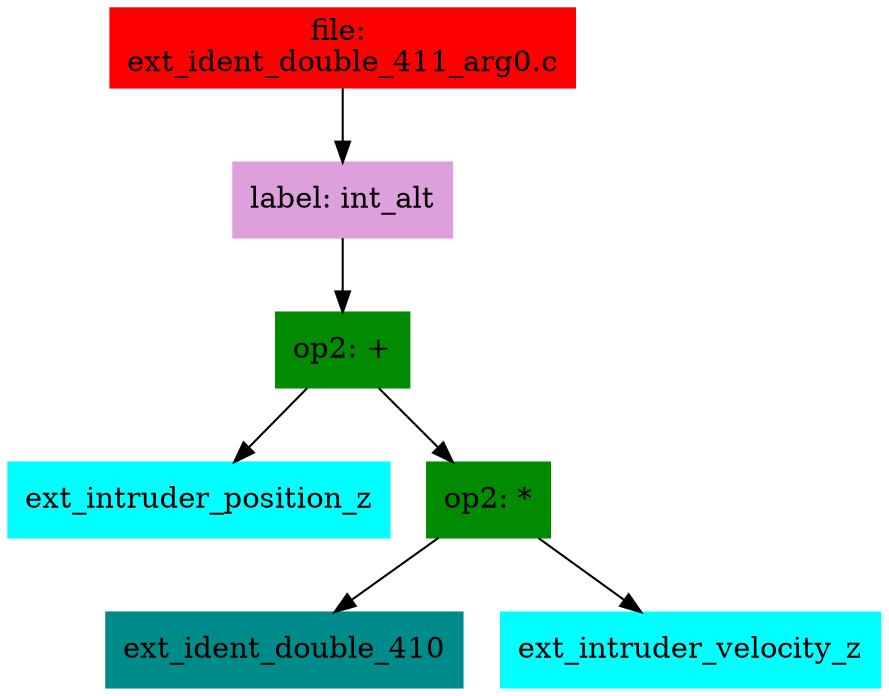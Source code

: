 digraph G {
node [shape=box]

0 [label="file: 
ext_ident_double_411_arg0.c",color=red, style=filled]
1 [label="label: int_alt",color=plum, style=filled]
0 -> 1
2 [label="op2: +",color=green4, style=filled]
1 -> 2
3 [label="ext_intruder_position_z",color=cyan1, style=filled]
2 -> 3
4 [label="op2: *",color=green4, style=filled]
2 -> 4
5 [label="ext_ident_double_410",color=cyan4, style=filled]
4 -> 5
649 [label="ext_intruder_velocity_z",color=cyan1, style=filled]
4 -> 649


}

